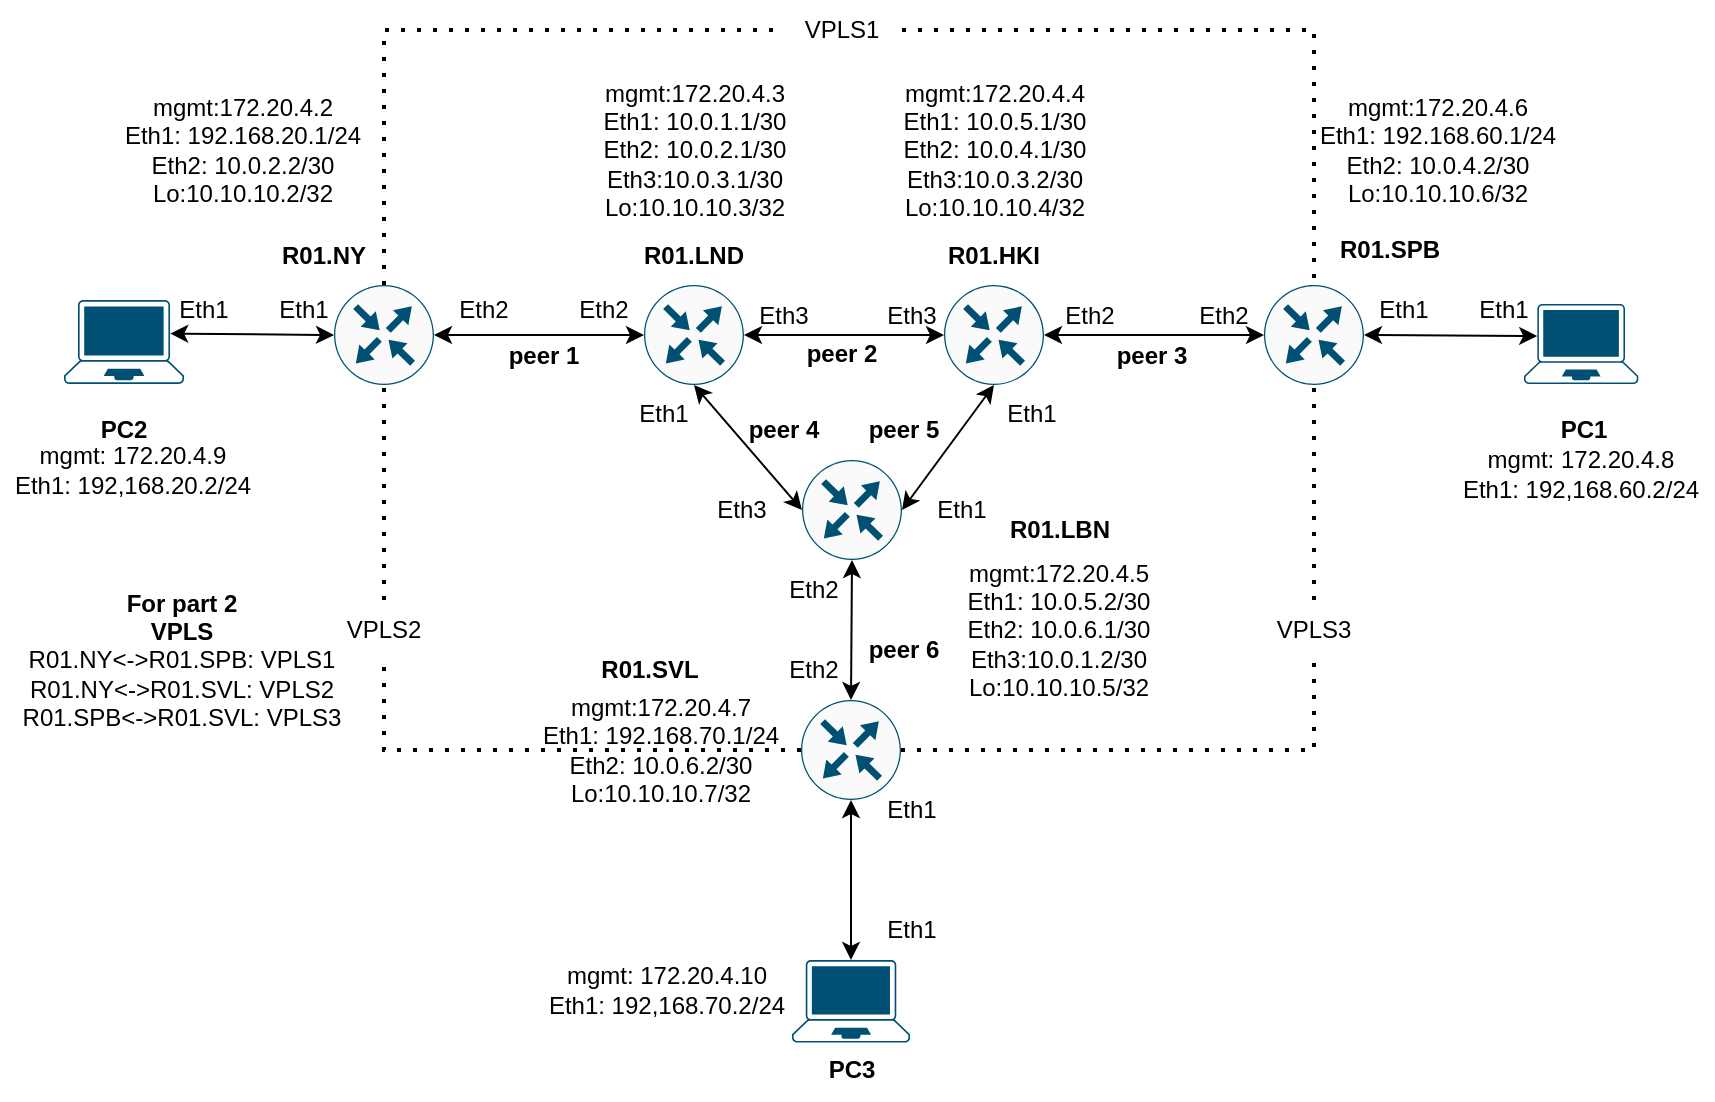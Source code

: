 <mxfile version="20.8.4" type="device"><diagram id="F7t9UrIvIzQeBgiIKGxa" name="Страница 1"><mxGraphModel dx="2188" dy="664" grid="1" gridSize="10" guides="1" tooltips="1" connect="1" arrows="1" fold="1" page="1" pageScale="1" pageWidth="827" pageHeight="1169" math="0" shadow="0"><root><mxCell id="0"/><mxCell id="1" parent="0"/><mxCell id="yZtxCe12-aVAGNjbK2rI-1" value="" style="sketch=0;points=[[0.5,0,0],[1,0.5,0],[0.5,1,0],[0,0.5,0],[0.145,0.145,0],[0.856,0.145,0],[0.855,0.856,0],[0.145,0.855,0]];verticalLabelPosition=bottom;html=1;verticalAlign=top;aspect=fixed;align=center;pointerEvents=1;shape=mxgraph.cisco19.rect;prIcon=router;fillColor=#FAFAFA;strokeColor=#005073;" parent="1" vertex="1"><mxGeometry x="155" y="192.5" width="50" height="50" as="geometry"/></mxCell><mxCell id="yZtxCe12-aVAGNjbK2rI-2" value="" style="points=[[0.13,0.02,0],[0.5,0,0],[0.87,0.02,0],[0.885,0.4,0],[0.985,0.985,0],[0.5,1,0],[0.015,0.985,0],[0.115,0.4,0]];verticalLabelPosition=bottom;sketch=0;html=1;verticalAlign=top;aspect=fixed;align=center;pointerEvents=1;shape=mxgraph.cisco19.laptop;fillColor=#005073;strokeColor=none;" parent="1" vertex="1"><mxGeometry x="20" y="200" width="60" height="42" as="geometry"/></mxCell><mxCell id="yZtxCe12-aVAGNjbK2rI-3" value="" style="sketch=0;points=[[0.5,0,0],[1,0.5,0],[0.5,1,0],[0,0.5,0],[0.145,0.145,0],[0.856,0.145,0],[0.855,0.856,0],[0.145,0.855,0]];verticalLabelPosition=bottom;html=1;verticalAlign=top;aspect=fixed;align=center;pointerEvents=1;shape=mxgraph.cisco19.rect;prIcon=router;fillColor=#FAFAFA;strokeColor=#005073;" parent="1" vertex="1"><mxGeometry x="310" y="192.5" width="50" height="50" as="geometry"/></mxCell><mxCell id="yZtxCe12-aVAGNjbK2rI-4" value="" style="sketch=0;points=[[0.5,0,0],[1,0.5,0],[0.5,1,0],[0,0.5,0],[0.145,0.145,0],[0.856,0.145,0],[0.855,0.856,0],[0.145,0.855,0]];verticalLabelPosition=bottom;html=1;verticalAlign=top;aspect=fixed;align=center;pointerEvents=1;shape=mxgraph.cisco19.rect;prIcon=router;fillColor=#FAFAFA;strokeColor=#005073;" parent="1" vertex="1"><mxGeometry x="460" y="192.5" width="50" height="50" as="geometry"/></mxCell><mxCell id="yZtxCe12-aVAGNjbK2rI-5" value="" style="sketch=0;points=[[0.5,0,0],[1,0.5,0],[0.5,1,0],[0,0.5,0],[0.145,0.145,0],[0.856,0.145,0],[0.855,0.856,0],[0.145,0.855,0]];verticalLabelPosition=bottom;html=1;verticalAlign=top;aspect=fixed;align=center;pointerEvents=1;shape=mxgraph.cisco19.rect;prIcon=router;fillColor=#FAFAFA;strokeColor=#005073;" parent="1" vertex="1"><mxGeometry x="620" y="192.5" width="50" height="50" as="geometry"/></mxCell><mxCell id="yZtxCe12-aVAGNjbK2rI-6" value="" style="sketch=0;points=[[0.5,0,0],[1,0.5,0],[0.5,1,0],[0,0.5,0],[0.145,0.145,0],[0.856,0.145,0],[0.855,0.856,0],[0.145,0.855,0]];verticalLabelPosition=bottom;html=1;verticalAlign=top;aspect=fixed;align=center;pointerEvents=1;shape=mxgraph.cisco19.rect;prIcon=router;fillColor=#FAFAFA;strokeColor=#005073;" parent="1" vertex="1"><mxGeometry x="388.5" y="400" width="50" height="50" as="geometry"/></mxCell><mxCell id="yZtxCe12-aVAGNjbK2rI-7" value="" style="sketch=0;points=[[0.5,0,0],[1,0.5,0],[0.5,1,0],[0,0.5,0],[0.145,0.145,0],[0.856,0.145,0],[0.855,0.856,0],[0.145,0.855,0]];verticalLabelPosition=bottom;html=1;verticalAlign=top;aspect=fixed;align=center;pointerEvents=1;shape=mxgraph.cisco19.rect;prIcon=router;fillColor=#FAFAFA;strokeColor=#005073;" parent="1" vertex="1"><mxGeometry x="389" y="280" width="50" height="50" as="geometry"/></mxCell><mxCell id="yZtxCe12-aVAGNjbK2rI-8" value="" style="points=[[0.13,0.02,0],[0.5,0,0],[0.87,0.02,0],[0.885,0.4,0],[0.985,0.985,0],[0.5,1,0],[0.015,0.985,0],[0.115,0.4,0]];verticalLabelPosition=bottom;sketch=0;html=1;verticalAlign=top;aspect=fixed;align=center;pointerEvents=1;shape=mxgraph.cisco19.laptop;fillColor=#005073;strokeColor=none;" parent="1" vertex="1"><mxGeometry x="384" y="530" width="59" height="41.3" as="geometry"/></mxCell><mxCell id="yZtxCe12-aVAGNjbK2rI-9" value="" style="points=[[0.13,0.02,0],[0.5,0,0],[0.87,0.02,0],[0.885,0.4,0],[0.985,0.985,0],[0.5,1,0],[0.015,0.985,0],[0.115,0.4,0]];verticalLabelPosition=bottom;sketch=0;html=1;verticalAlign=top;aspect=fixed;align=center;pointerEvents=1;shape=mxgraph.cisco19.laptop;fillColor=#005073;strokeColor=none;" parent="1" vertex="1"><mxGeometry x="750" y="202" width="57.15" height="40" as="geometry"/></mxCell><mxCell id="yZtxCe12-aVAGNjbK2rI-10" value="" style="endArrow=classic;startArrow=classic;html=1;rounded=0;exitX=0.885;exitY=0.4;exitDx=0;exitDy=0;exitPerimeter=0;entryX=0;entryY=0.5;entryDx=0;entryDy=0;entryPerimeter=0;" parent="1" source="yZtxCe12-aVAGNjbK2rI-2" target="yZtxCe12-aVAGNjbK2rI-1" edge="1"><mxGeometry width="50" height="50" relative="1" as="geometry"><mxPoint x="390" y="380" as="sourcePoint"/><mxPoint x="440" y="330" as="targetPoint"/></mxGeometry></mxCell><mxCell id="yZtxCe12-aVAGNjbK2rI-11" value="" style="endArrow=classic;startArrow=classic;html=1;rounded=0;exitX=1;exitY=0.5;exitDx=0;exitDy=0;exitPerimeter=0;entryX=0;entryY=0.5;entryDx=0;entryDy=0;entryPerimeter=0;" parent="1" source="yZtxCe12-aVAGNjbK2rI-1" target="yZtxCe12-aVAGNjbK2rI-3" edge="1"><mxGeometry width="50" height="50" relative="1" as="geometry"><mxPoint x="220" y="350" as="sourcePoint"/><mxPoint x="270" y="300" as="targetPoint"/></mxGeometry></mxCell><mxCell id="yZtxCe12-aVAGNjbK2rI-12" value="" style="endArrow=classic;startArrow=classic;html=1;rounded=0;exitX=1;exitY=0.5;exitDx=0;exitDy=0;exitPerimeter=0;entryX=0;entryY=0.5;entryDx=0;entryDy=0;entryPerimeter=0;" parent="1" source="yZtxCe12-aVAGNjbK2rI-3" target="yZtxCe12-aVAGNjbK2rI-4" edge="1"><mxGeometry width="50" height="50" relative="1" as="geometry"><mxPoint x="380" y="235" as="sourcePoint"/><mxPoint x="430" y="185" as="targetPoint"/></mxGeometry></mxCell><mxCell id="yZtxCe12-aVAGNjbK2rI-13" value="" style="endArrow=classic;startArrow=classic;html=1;rounded=0;entryX=0;entryY=0.5;entryDx=0;entryDy=0;entryPerimeter=0;exitX=1;exitY=0.5;exitDx=0;exitDy=0;exitPerimeter=0;" parent="1" source="yZtxCe12-aVAGNjbK2rI-4" target="yZtxCe12-aVAGNjbK2rI-5" edge="1"><mxGeometry width="50" height="50" relative="1" as="geometry"><mxPoint x="150" y="510" as="sourcePoint"/><mxPoint x="200" y="460" as="targetPoint"/></mxGeometry></mxCell><mxCell id="yZtxCe12-aVAGNjbK2rI-14" value="" style="endArrow=classic;startArrow=classic;html=1;rounded=0;entryX=0.115;entryY=0.4;entryDx=0;entryDy=0;entryPerimeter=0;exitX=1;exitY=0.5;exitDx=0;exitDy=0;exitPerimeter=0;" parent="1" source="yZtxCe12-aVAGNjbK2rI-5" target="yZtxCe12-aVAGNjbK2rI-9" edge="1"><mxGeometry width="50" height="50" relative="1" as="geometry"><mxPoint x="160" y="520" as="sourcePoint"/><mxPoint x="210" y="470" as="targetPoint"/></mxGeometry></mxCell><mxCell id="yZtxCe12-aVAGNjbK2rI-15" value="" style="endArrow=classic;startArrow=classic;html=1;rounded=0;entryX=0.5;entryY=1;entryDx=0;entryDy=0;entryPerimeter=0;exitX=0;exitY=0.5;exitDx=0;exitDy=0;exitPerimeter=0;" parent="1" source="yZtxCe12-aVAGNjbK2rI-7" target="yZtxCe12-aVAGNjbK2rI-3" edge="1"><mxGeometry width="50" height="50" relative="1" as="geometry"><mxPoint x="170" y="530" as="sourcePoint"/><mxPoint x="220" y="480" as="targetPoint"/></mxGeometry></mxCell><mxCell id="yZtxCe12-aVAGNjbK2rI-16" value="" style="endArrow=classic;startArrow=classic;html=1;rounded=0;entryX=0.5;entryY=1;entryDx=0;entryDy=0;entryPerimeter=0;exitX=1;exitY=0.5;exitDx=0;exitDy=0;exitPerimeter=0;" parent="1" source="yZtxCe12-aVAGNjbK2rI-7" target="yZtxCe12-aVAGNjbK2rI-4" edge="1"><mxGeometry width="50" height="50" relative="1" as="geometry"><mxPoint x="450" y="320" as="sourcePoint"/><mxPoint x="500" y="270" as="targetPoint"/></mxGeometry></mxCell><mxCell id="yZtxCe12-aVAGNjbK2rI-17" value="" style="endArrow=classic;startArrow=classic;html=1;rounded=0;entryX=0.5;entryY=1;entryDx=0;entryDy=0;entryPerimeter=0;exitX=0.5;exitY=0;exitDx=0;exitDy=0;exitPerimeter=0;" parent="1" source="yZtxCe12-aVAGNjbK2rI-6" target="yZtxCe12-aVAGNjbK2rI-7" edge="1"><mxGeometry width="50" height="50" relative="1" as="geometry"><mxPoint x="190" y="550" as="sourcePoint"/><mxPoint x="240" y="500" as="targetPoint"/></mxGeometry></mxCell><mxCell id="yZtxCe12-aVAGNjbK2rI-18" value="" style="endArrow=classic;startArrow=classic;html=1;rounded=0;entryX=0.5;entryY=1;entryDx=0;entryDy=0;entryPerimeter=0;exitX=0.5;exitY=0;exitDx=0;exitDy=0;exitPerimeter=0;" parent="1" source="yZtxCe12-aVAGNjbK2rI-8" target="yZtxCe12-aVAGNjbK2rI-6" edge="1"><mxGeometry width="50" height="50" relative="1" as="geometry"><mxPoint x="199.5" y="580" as="sourcePoint"/><mxPoint x="249.5" y="530" as="targetPoint"/></mxGeometry></mxCell><mxCell id="yZtxCe12-aVAGNjbK2rI-19" value="&lt;b&gt;R01.NY&lt;/b&gt;" style="text;html=1;strokeColor=none;fillColor=none;align=center;verticalAlign=middle;whiteSpace=wrap;rounded=0;" parent="1" vertex="1"><mxGeometry x="120" y="162.5" width="60" height="30" as="geometry"/></mxCell><mxCell id="yZtxCe12-aVAGNjbK2rI-21" value="&lt;b&gt;R01.LND&lt;/b&gt;" style="text;html=1;strokeColor=none;fillColor=none;align=center;verticalAlign=middle;whiteSpace=wrap;rounded=0;" parent="1" vertex="1"><mxGeometry x="305" y="162.5" width="60" height="30" as="geometry"/></mxCell><mxCell id="yZtxCe12-aVAGNjbK2rI-22" value="&lt;b&gt;R01.HKI&lt;/b&gt;" style="text;html=1;strokeColor=none;fillColor=none;align=center;verticalAlign=middle;whiteSpace=wrap;rounded=0;" parent="1" vertex="1"><mxGeometry x="455" y="162.5" width="60" height="30" as="geometry"/></mxCell><mxCell id="yZtxCe12-aVAGNjbK2rI-23" value="&lt;b&gt;R01.LBN&lt;/b&gt;" style="text;html=1;strokeColor=none;fillColor=none;align=center;verticalAlign=middle;whiteSpace=wrap;rounded=0;" parent="1" vertex="1"><mxGeometry x="487.5" y="300" width="60" height="30" as="geometry"/></mxCell><mxCell id="yZtxCe12-aVAGNjbK2rI-24" value="&lt;b&gt;R01.SPB&lt;/b&gt;" style="text;html=1;strokeColor=none;fillColor=none;align=center;verticalAlign=middle;whiteSpace=wrap;rounded=0;" parent="1" vertex="1"><mxGeometry x="652.95" y="160" width="60" height="30" as="geometry"/></mxCell><mxCell id="yZtxCe12-aVAGNjbK2rI-25" value="&lt;b&gt;R01.SVL&lt;/b&gt;" style="text;html=1;strokeColor=none;fillColor=none;align=center;verticalAlign=middle;whiteSpace=wrap;rounded=0;" parent="1" vertex="1"><mxGeometry x="282.5" y="370" width="60" height="30" as="geometry"/></mxCell><mxCell id="yZtxCe12-aVAGNjbK2rI-26" value="&lt;b&gt;PC2&lt;/b&gt;" style="text;html=1;strokeColor=none;fillColor=none;align=center;verticalAlign=middle;whiteSpace=wrap;rounded=0;" parent="1" vertex="1"><mxGeometry x="20" y="250" width="60" height="30" as="geometry"/></mxCell><mxCell id="yZtxCe12-aVAGNjbK2rI-27" value="&lt;b&gt;PC1&lt;/b&gt;" style="text;html=1;strokeColor=none;fillColor=none;align=center;verticalAlign=middle;whiteSpace=wrap;rounded=0;" parent="1" vertex="1"><mxGeometry x="750" y="250" width="60" height="30" as="geometry"/></mxCell><mxCell id="yZtxCe12-aVAGNjbK2rI-28" value="&lt;b&gt;PC3&lt;/b&gt;" style="text;html=1;strokeColor=none;fillColor=none;align=center;verticalAlign=middle;whiteSpace=wrap;rounded=0;" parent="1" vertex="1"><mxGeometry x="384" y="570" width="60" height="30" as="geometry"/></mxCell><mxCell id="yZtxCe12-aVAGNjbK2rI-30" value="Eth2" style="text;html=1;strokeColor=none;fillColor=none;align=center;verticalAlign=middle;whiteSpace=wrap;rounded=0;" parent="1" vertex="1"><mxGeometry x="200" y="190" width="60" height="30" as="geometry"/></mxCell><mxCell id="yZtxCe12-aVAGNjbK2rI-31" value="Eth2" style="text;html=1;strokeColor=none;fillColor=none;align=center;verticalAlign=middle;whiteSpace=wrap;rounded=0;" parent="1" vertex="1"><mxGeometry x="260" y="190" width="60" height="30" as="geometry"/></mxCell><mxCell id="yZtxCe12-aVAGNjbK2rI-32" value="Eth2" style="text;html=1;strokeColor=none;fillColor=none;align=center;verticalAlign=middle;whiteSpace=wrap;rounded=0;" parent="1" vertex="1"><mxGeometry x="503" y="192.5" width="60" height="30" as="geometry"/></mxCell><mxCell id="yZtxCe12-aVAGNjbK2rI-33" value="Eth2" style="text;html=1;strokeColor=none;fillColor=none;align=center;verticalAlign=middle;whiteSpace=wrap;rounded=0;" parent="1" vertex="1"><mxGeometry x="570" y="192.5" width="60" height="30" as="geometry"/></mxCell><mxCell id="yZtxCe12-aVAGNjbK2rI-34" value="Eth3" style="text;html=1;strokeColor=none;fillColor=none;align=center;verticalAlign=middle;whiteSpace=wrap;rounded=0;" parent="1" vertex="1"><mxGeometry x="350" y="192.5" width="60" height="30" as="geometry"/></mxCell><mxCell id="yZtxCe12-aVAGNjbK2rI-35" value="Eth3" style="text;html=1;strokeColor=none;fillColor=none;align=center;verticalAlign=middle;whiteSpace=wrap;rounded=0;" parent="1" vertex="1"><mxGeometry x="414" y="192.5" width="60" height="30" as="geometry"/></mxCell><mxCell id="yZtxCe12-aVAGNjbK2rI-36" value="Eth1" style="text;html=1;strokeColor=none;fillColor=none;align=center;verticalAlign=middle;whiteSpace=wrap;rounded=0;" parent="1" vertex="1"><mxGeometry x="290" y="242" width="60" height="30" as="geometry"/></mxCell><mxCell id="yZtxCe12-aVAGNjbK2rI-37" value="Eth1" style="text;html=1;strokeColor=none;fillColor=none;align=center;verticalAlign=middle;whiteSpace=wrap;rounded=0;" parent="1" vertex="1"><mxGeometry x="474" y="242" width="60" height="30" as="geometry"/></mxCell><mxCell id="yZtxCe12-aVAGNjbK2rI-38" value="Eth1" style="text;html=1;strokeColor=none;fillColor=none;align=center;verticalAlign=middle;whiteSpace=wrap;rounded=0;" parent="1" vertex="1"><mxGeometry x="110" y="190" width="60" height="30" as="geometry"/></mxCell><mxCell id="yZtxCe12-aVAGNjbK2rI-39" value="Eth1" style="text;html=1;strokeColor=none;fillColor=none;align=center;verticalAlign=middle;whiteSpace=wrap;rounded=0;" parent="1" vertex="1"><mxGeometry x="660" y="190" width="60" height="30" as="geometry"/></mxCell><mxCell id="yZtxCe12-aVAGNjbK2rI-40" value="Eth1" style="text;html=1;strokeColor=none;fillColor=none;align=center;verticalAlign=middle;whiteSpace=wrap;rounded=0;" parent="1" vertex="1"><mxGeometry x="60" y="190" width="60" height="30" as="geometry"/></mxCell><mxCell id="yZtxCe12-aVAGNjbK2rI-41" value="Eth1" style="text;html=1;strokeColor=none;fillColor=none;align=center;verticalAlign=middle;whiteSpace=wrap;rounded=0;" parent="1" vertex="1"><mxGeometry x="710" y="190" width="60" height="30" as="geometry"/></mxCell><mxCell id="yZtxCe12-aVAGNjbK2rI-42" value="Eth1" style="text;html=1;strokeColor=none;fillColor=none;align=center;verticalAlign=middle;whiteSpace=wrap;rounded=0;" parent="1" vertex="1"><mxGeometry x="414" y="500" width="60" height="30" as="geometry"/></mxCell><mxCell id="yZtxCe12-aVAGNjbK2rI-43" value="Eth1" style="text;html=1;strokeColor=none;fillColor=none;align=center;verticalAlign=middle;whiteSpace=wrap;rounded=0;" parent="1" vertex="1"><mxGeometry x="414" y="440" width="60" height="30" as="geometry"/></mxCell><mxCell id="yZtxCe12-aVAGNjbK2rI-44" value="Eth2" style="text;html=1;strokeColor=none;fillColor=none;align=center;verticalAlign=middle;whiteSpace=wrap;rounded=0;" parent="1" vertex="1"><mxGeometry x="365" y="370" width="60" height="30" as="geometry"/></mxCell><mxCell id="yZtxCe12-aVAGNjbK2rI-45" value="Eth3" style="text;html=1;strokeColor=none;fillColor=none;align=center;verticalAlign=middle;whiteSpace=wrap;rounded=0;" parent="1" vertex="1"><mxGeometry x="328.5" y="290" width="60" height="30" as="geometry"/></mxCell><mxCell id="yZtxCe12-aVAGNjbK2rI-46" value="Eth2" style="text;html=1;strokeColor=none;fillColor=none;align=center;verticalAlign=middle;whiteSpace=wrap;rounded=0;" parent="1" vertex="1"><mxGeometry x="365" y="330" width="60" height="30" as="geometry"/></mxCell><mxCell id="yZtxCe12-aVAGNjbK2rI-47" value="Eth1" style="text;html=1;strokeColor=none;fillColor=none;align=center;verticalAlign=middle;whiteSpace=wrap;rounded=0;" parent="1" vertex="1"><mxGeometry x="438.5" y="290" width="60" height="30" as="geometry"/></mxCell><mxCell id="yZtxCe12-aVAGNjbK2rI-48" value="mgmt:172.20.4.3&lt;br&gt;Eth1: 10.0.1.1/30&lt;br&gt;Eth2: 10.0.2.1/30&lt;br&gt;Eth3:10.0.3.1/30&lt;br&gt;Lo:10.10.10.3/32" style="text;html=1;strokeColor=none;fillColor=none;align=center;verticalAlign=middle;whiteSpace=wrap;rounded=0;" parent="1" vertex="1"><mxGeometry x="282.5" y="80" width="105" height="90" as="geometry"/></mxCell><mxCell id="yZtxCe12-aVAGNjbK2rI-49" value="mgmt:172.20.4.2&lt;br&gt;Eth1: 192.168.20.1/24&lt;br&gt;Eth2: 10.0.2.2/30&lt;br&gt;Lo:10.10.10.2/32" style="text;html=1;strokeColor=none;fillColor=none;align=center;verticalAlign=middle;whiteSpace=wrap;rounded=0;" parent="1" vertex="1"><mxGeometry x="47.5" y="80" width="122.5" height="90" as="geometry"/></mxCell><mxCell id="yZtxCe12-aVAGNjbK2rI-50" value="mgmt:172.20.4.4&lt;br&gt;Eth1: 10.0.5.1/30&lt;br&gt;Eth2: 10.0.4.1/30&lt;br&gt;Eth3:10.0.3.2/30&lt;br&gt;Lo:10.10.10.4/32" style="text;html=1;strokeColor=none;fillColor=none;align=center;verticalAlign=middle;whiteSpace=wrap;rounded=0;" parent="1" vertex="1"><mxGeometry x="432.5" y="80" width="105" height="90" as="geometry"/></mxCell><mxCell id="yZtxCe12-aVAGNjbK2rI-51" value="mgmt:172.20.4.6&lt;br&gt;Eth1: 192.168.60.1/24&lt;br&gt;Eth2: 10.0.4.2/30&lt;br&gt;Lo:10.10.10.6/32" style="text;html=1;strokeColor=none;fillColor=none;align=center;verticalAlign=middle;whiteSpace=wrap;rounded=0;" parent="1" vertex="1"><mxGeometry x="642.5" y="80" width="127.5" height="90" as="geometry"/></mxCell><mxCell id="yZtxCe12-aVAGNjbK2rI-52" value="mgmt:172.20.4.5&lt;br&gt;Eth1: 10.0.5.2/30&lt;br&gt;Eth2: 10.0.6.1/30&lt;br&gt;Eth3:10.0.1.2/30&lt;br&gt;Lo:10.10.10.5/32" style="text;html=1;strokeColor=none;fillColor=none;align=center;verticalAlign=middle;whiteSpace=wrap;rounded=0;" parent="1" vertex="1"><mxGeometry x="465" y="320" width="105" height="90" as="geometry"/></mxCell><mxCell id="yZtxCe12-aVAGNjbK2rI-53" value="mgmt:172.20.4.7&lt;br&gt;Eth1: 192.168.70.1/24&lt;br&gt;Eth2: 10.0.6.2/30&lt;br&gt;Lo:10.10.10.7/32" style="text;html=1;strokeColor=none;fillColor=none;align=center;verticalAlign=middle;whiteSpace=wrap;rounded=0;" parent="1" vertex="1"><mxGeometry x="251.5" y="380" width="132.5" height="90" as="geometry"/></mxCell><mxCell id="yZtxCe12-aVAGNjbK2rI-56" value="peer 1" style="text;html=1;strokeColor=none;fillColor=none;align=center;verticalAlign=middle;whiteSpace=wrap;rounded=0;fontStyle=1" parent="1" vertex="1"><mxGeometry x="230" y="212.5" width="60" height="30" as="geometry"/></mxCell><mxCell id="yZtxCe12-aVAGNjbK2rI-57" value="peer 3" style="text;html=1;strokeColor=none;fillColor=none;align=center;verticalAlign=middle;whiteSpace=wrap;rounded=0;fontStyle=1" parent="1" vertex="1"><mxGeometry x="534" y="212.5" width="60" height="30" as="geometry"/></mxCell><mxCell id="yZtxCe12-aVAGNjbK2rI-58" value="peer 2" style="text;html=1;strokeColor=none;fillColor=none;align=center;verticalAlign=middle;whiteSpace=wrap;rounded=0;fontStyle=1" parent="1" vertex="1"><mxGeometry x="379" y="212" width="60" height="30" as="geometry"/></mxCell><mxCell id="yZtxCe12-aVAGNjbK2rI-59" value="peer 5" style="text;html=1;strokeColor=none;fillColor=none;align=center;verticalAlign=middle;whiteSpace=wrap;rounded=0;fontStyle=1" parent="1" vertex="1"><mxGeometry x="410" y="250" width="60" height="30" as="geometry"/></mxCell><mxCell id="yZtxCe12-aVAGNjbK2rI-60" value="peer 4" style="text;html=1;strokeColor=none;fillColor=none;align=center;verticalAlign=middle;whiteSpace=wrap;rounded=0;fontStyle=1" parent="1" vertex="1"><mxGeometry x="350" y="250" width="60" height="30" as="geometry"/></mxCell><mxCell id="yZtxCe12-aVAGNjbK2rI-61" value="peer 6" style="text;html=1;strokeColor=none;fillColor=none;align=center;verticalAlign=middle;whiteSpace=wrap;rounded=0;fontStyle=1" parent="1" vertex="1"><mxGeometry x="410" y="360" width="60" height="30" as="geometry"/></mxCell><mxCell id="VyE-Bg2wCjZin8NpueFk-1" value="mgmt: 172.20.4.9&lt;br&gt;Eth1: 192,168.20.2/24" style="text;html=1;strokeColor=none;fillColor=none;align=center;verticalAlign=middle;whiteSpace=wrap;rounded=0;" vertex="1" parent="1"><mxGeometry x="-11.25" y="270" width="131.25" height="30" as="geometry"/></mxCell><mxCell id="VyE-Bg2wCjZin8NpueFk-2" value="mgmt: 172.20.4.8&lt;br&gt;Eth1: 192,168.60.2/24" style="text;html=1;strokeColor=none;fillColor=none;align=center;verticalAlign=middle;whiteSpace=wrap;rounded=0;" vertex="1" parent="1"><mxGeometry x="712.95" y="272" width="131.25" height="30" as="geometry"/></mxCell><mxCell id="VyE-Bg2wCjZin8NpueFk-3" value="mgmt: 172.20.4.10&lt;br&gt;Eth1: 192,168.70.2/24" style="text;html=1;strokeColor=none;fillColor=none;align=center;verticalAlign=middle;whiteSpace=wrap;rounded=0;" vertex="1" parent="1"><mxGeometry x="256.25" y="530" width="131.25" height="30" as="geometry"/></mxCell><mxCell id="VyE-Bg2wCjZin8NpueFk-4" value="&lt;b&gt;For part 2&lt;/b&gt;&lt;br&gt;&lt;b&gt;VPLS&lt;/b&gt;&lt;br&gt;R01.NY&amp;lt;-&amp;gt;R01.SPB: VPLS1&lt;br&gt;R01.NY&amp;lt;-&amp;gt;R01.SVL: VPLS2&lt;br&gt;R01.SPB&amp;lt;-&amp;gt;R01.SVL: VPLS3" style="text;html=1;strokeColor=none;fillColor=none;align=center;verticalAlign=middle;whiteSpace=wrap;rounded=0;" vertex="1" parent="1"><mxGeometry x="-11.25" y="310" width="180" height="140" as="geometry"/></mxCell><mxCell id="VyE-Bg2wCjZin8NpueFk-7" value="VPLS2" style="text;html=1;strokeColor=none;fillColor=none;align=center;verticalAlign=middle;whiteSpace=wrap;rounded=0;" vertex="1" parent="1"><mxGeometry x="150" y="350" width="60" height="30" as="geometry"/></mxCell><mxCell id="VyE-Bg2wCjZin8NpueFk-9" value="" style="endArrow=none;dashed=1;html=1;dashPattern=1 3;strokeWidth=2;rounded=0;entryX=0.5;entryY=1;entryDx=0;entryDy=0;entryPerimeter=0;exitX=0.5;exitY=0;exitDx=0;exitDy=0;" edge="1" parent="1" source="VyE-Bg2wCjZin8NpueFk-7" target="yZtxCe12-aVAGNjbK2rI-1"><mxGeometry width="50" height="50" relative="1" as="geometry"><mxPoint x="90" y="340" as="sourcePoint"/><mxPoint x="140" y="290" as="targetPoint"/></mxGeometry></mxCell><mxCell id="VyE-Bg2wCjZin8NpueFk-10" value="" style="endArrow=none;dashed=1;html=1;dashPattern=1 3;strokeWidth=2;rounded=0;entryX=0.5;entryY=1;entryDx=0;entryDy=0;exitX=0;exitY=0.5;exitDx=0;exitDy=0;exitPerimeter=0;" edge="1" parent="1" source="yZtxCe12-aVAGNjbK2rI-6" target="VyE-Bg2wCjZin8NpueFk-7"><mxGeometry width="50" height="50" relative="1" as="geometry"><mxPoint x="130" y="480" as="sourcePoint"/><mxPoint x="180" y="430" as="targetPoint"/><Array as="points"><mxPoint x="180" y="425"/></Array></mxGeometry></mxCell><mxCell id="VyE-Bg2wCjZin8NpueFk-11" value="" style="endArrow=none;dashed=1;html=1;dashPattern=1 3;strokeWidth=2;rounded=0;entryX=0.5;entryY=1;entryDx=0;entryDy=0;entryPerimeter=0;exitX=0.5;exitY=0;exitDx=0;exitDy=0;" edge="1" parent="1" source="VyE-Bg2wCjZin8NpueFk-12" target="yZtxCe12-aVAGNjbK2rI-5"><mxGeometry width="50" height="50" relative="1" as="geometry"><mxPoint x="630" y="310" as="sourcePoint"/><mxPoint x="680" y="260" as="targetPoint"/></mxGeometry></mxCell><mxCell id="VyE-Bg2wCjZin8NpueFk-12" value="VPLS3" style="text;html=1;strokeColor=none;fillColor=none;align=center;verticalAlign=middle;whiteSpace=wrap;rounded=0;" vertex="1" parent="1"><mxGeometry x="615" y="350" width="60" height="30" as="geometry"/></mxCell><mxCell id="VyE-Bg2wCjZin8NpueFk-13" value="" style="endArrow=none;dashed=1;html=1;dashPattern=1 3;strokeWidth=2;rounded=0;entryX=0.5;entryY=1;entryDx=0;entryDy=0;exitX=1;exitY=0.5;exitDx=0;exitDy=0;exitPerimeter=0;" edge="1" parent="1" source="yZtxCe12-aVAGNjbK2rI-6" target="VyE-Bg2wCjZin8NpueFk-12"><mxGeometry width="50" height="50" relative="1" as="geometry"><mxPoint x="600" y="450" as="sourcePoint"/><mxPoint x="650" y="400" as="targetPoint"/><Array as="points"><mxPoint x="645" y="425"/></Array></mxGeometry></mxCell><mxCell id="VyE-Bg2wCjZin8NpueFk-16" value="" style="endArrow=none;dashed=1;html=1;dashPattern=1 3;strokeWidth=2;rounded=0;entryX=0.5;entryY=0;entryDx=0;entryDy=0;exitX=1;exitY=0.5;exitDx=0;exitDy=0;entryPerimeter=0;startArrow=none;" edge="1" parent="1" source="VyE-Bg2wCjZin8NpueFk-18" target="yZtxCe12-aVAGNjbK2rI-5"><mxGeometry width="50" height="50" relative="1" as="geometry"><mxPoint x="210" y="190" as="sourcePoint"/><mxPoint x="260" y="140" as="targetPoint"/><Array as="points"><mxPoint x="645" y="65"/></Array></mxGeometry></mxCell><mxCell id="VyE-Bg2wCjZin8NpueFk-19" value="" style="endArrow=none;dashed=1;html=1;dashPattern=1 3;strokeWidth=2;rounded=0;entryX=0;entryY=0.5;entryDx=0;entryDy=0;exitX=0.5;exitY=0;exitDx=0;exitDy=0;exitPerimeter=0;" edge="1" parent="1" source="yZtxCe12-aVAGNjbK2rI-1" target="VyE-Bg2wCjZin8NpueFk-18"><mxGeometry width="50" height="50" relative="1" as="geometry"><mxPoint x="180" y="192.5" as="sourcePoint"/><mxPoint x="645" y="192.5" as="targetPoint"/><Array as="points"><mxPoint x="180" y="65"/></Array></mxGeometry></mxCell><mxCell id="VyE-Bg2wCjZin8NpueFk-18" value="VPLS1" style="text;html=1;strokeColor=none;fillColor=none;align=center;verticalAlign=middle;whiteSpace=wrap;rounded=0;" vertex="1" parent="1"><mxGeometry x="379" y="50" width="60" height="30" as="geometry"/></mxCell></root></mxGraphModel></diagram></mxfile>